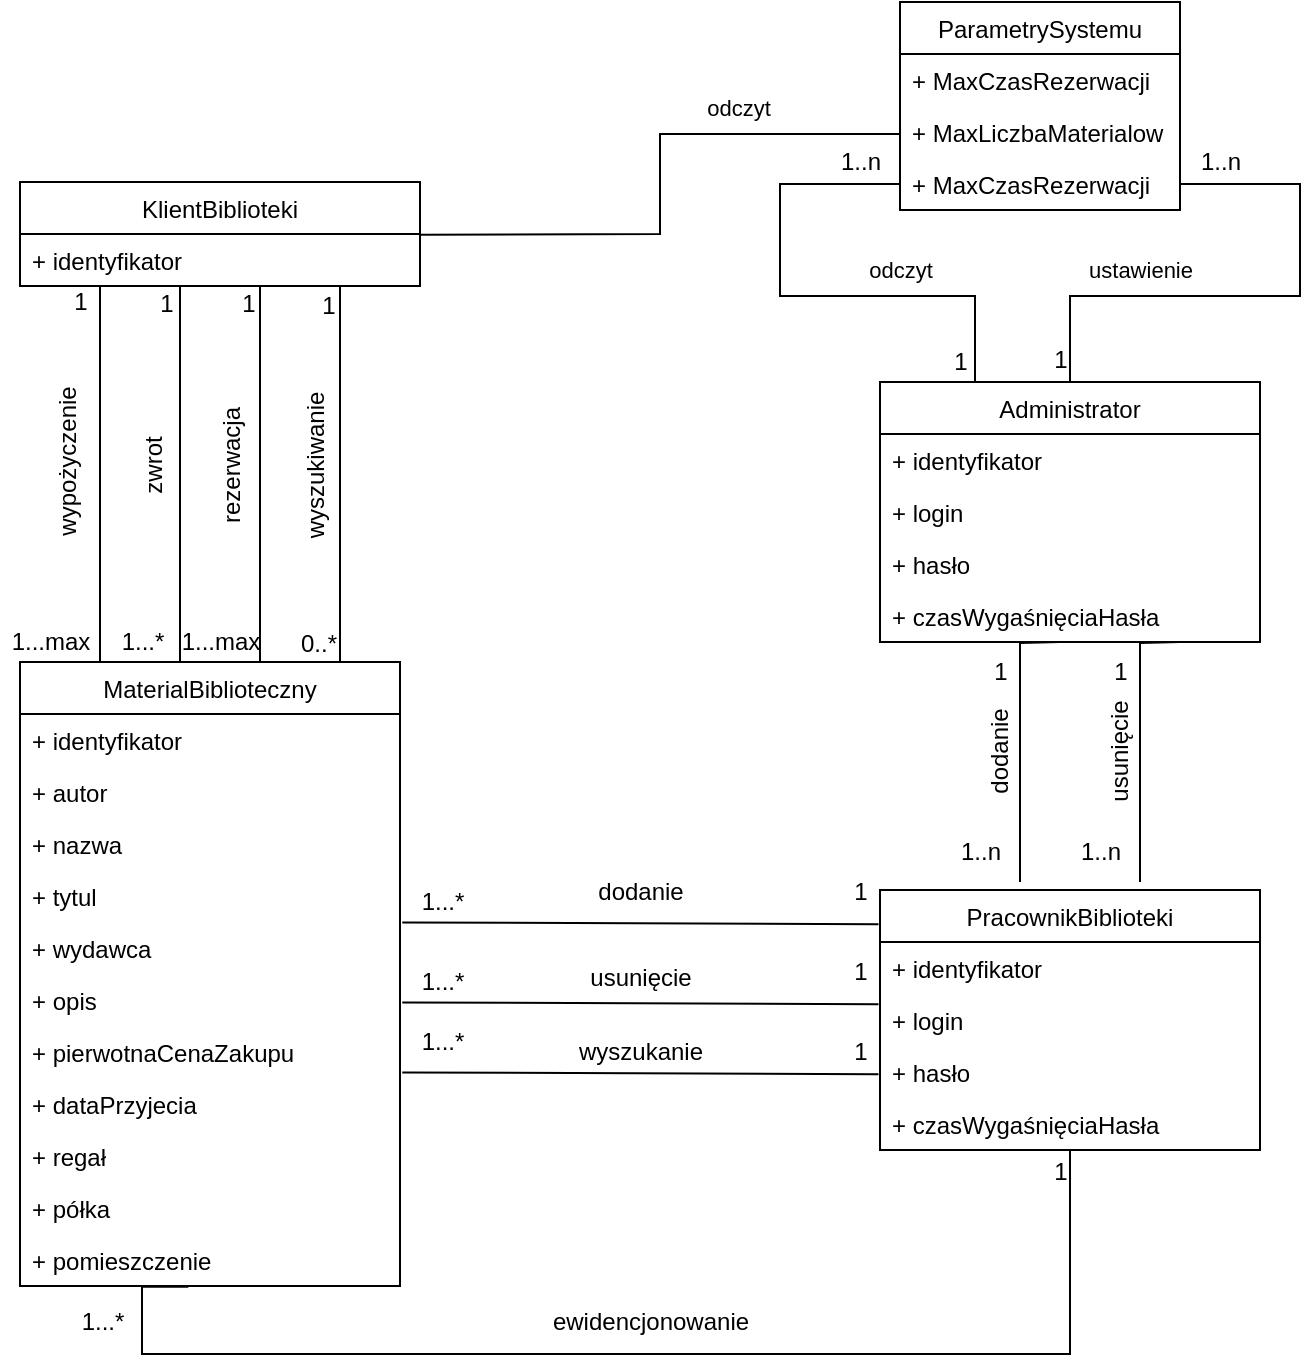 <mxfile version="16.2.7" type="github">
  <diagram id="C5RBs43oDa-KdzZeNtuy" name="Page-1">
    <mxGraphModel dx="466" dy="791" grid="1" gridSize="10" guides="1" tooltips="1" connect="1" arrows="1" fold="1" page="1" pageScale="1" pageWidth="827" pageHeight="1169" math="0" shadow="0">
      <root>
        <mxCell id="WIyWlLk6GJQsqaUBKTNV-0" />
        <mxCell id="WIyWlLk6GJQsqaUBKTNV-1" parent="WIyWlLk6GJQsqaUBKTNV-0" />
        <mxCell id="tpHpFu0G4SPRR7VRGRc9-76" style="edgeStyle=orthogonalEdgeStyle;rounded=0;orthogonalLoop=1;jettySize=auto;html=1;endArrow=none;endFill=0;" parent="WIyWlLk6GJQsqaUBKTNV-1" edge="1">
          <mxGeometry relative="1" as="geometry">
            <mxPoint x="580" y="630" as="targetPoint" />
            <mxPoint x="600" y="510" as="sourcePoint" />
          </mxGeometry>
        </mxCell>
        <mxCell id="nST3KtlWaswPqiklGV3U-14" value="" style="edgeStyle=orthogonalEdgeStyle;rounded=0;orthogonalLoop=1;jettySize=auto;html=1;endArrow=none;endFill=0;" edge="1" parent="WIyWlLk6GJQsqaUBKTNV-1" source="tpHpFu0G4SPRR7VRGRc9-11" target="tpHpFu0G4SPRR7VRGRc9-115">
          <mxGeometry relative="1" as="geometry">
            <Array as="points">
              <mxPoint x="605" y="337" />
              <mxPoint x="720" y="337" />
              <mxPoint x="720" y="281" />
            </Array>
          </mxGeometry>
        </mxCell>
        <mxCell id="nST3KtlWaswPqiklGV3U-21" style="edgeStyle=orthogonalEdgeStyle;rounded=0;orthogonalLoop=1;jettySize=auto;html=1;exitX=0.25;exitY=0;exitDx=0;exitDy=0;entryX=0;entryY=0.5;entryDx=0;entryDy=0;endArrow=none;endFill=0;" edge="1" parent="WIyWlLk6GJQsqaUBKTNV-1" source="tpHpFu0G4SPRR7VRGRc9-11" target="tpHpFu0G4SPRR7VRGRc9-115">
          <mxGeometry relative="1" as="geometry">
            <Array as="points">
              <mxPoint x="558" y="337" />
              <mxPoint x="460" y="337" />
              <mxPoint x="460" y="281" />
            </Array>
          </mxGeometry>
        </mxCell>
        <mxCell id="tpHpFu0G4SPRR7VRGRc9-11" value="Administrator" style="swimlane;fontStyle=0;childLayout=stackLayout;horizontal=1;startSize=26;fillColor=none;horizontalStack=0;resizeParent=1;resizeParentMax=0;resizeLast=0;collapsible=1;marginBottom=0;" parent="WIyWlLk6GJQsqaUBKTNV-1" vertex="1">
          <mxGeometry x="510" y="380" width="190" height="130" as="geometry" />
        </mxCell>
        <mxCell id="tpHpFu0G4SPRR7VRGRc9-85" value="+ identyfikator" style="text;strokeColor=none;fillColor=none;align=left;verticalAlign=top;spacingLeft=4;spacingRight=4;overflow=hidden;rotatable=0;points=[[0,0.5],[1,0.5]];portConstraint=eastwest;" parent="tpHpFu0G4SPRR7VRGRc9-11" vertex="1">
          <mxGeometry y="26" width="190" height="26" as="geometry" />
        </mxCell>
        <mxCell id="tpHpFu0G4SPRR7VRGRc9-118" value="+ login" style="text;strokeColor=none;fillColor=none;align=left;verticalAlign=top;spacingLeft=4;spacingRight=4;overflow=hidden;rotatable=0;points=[[0,0.5],[1,0.5]];portConstraint=eastwest;" parent="tpHpFu0G4SPRR7VRGRc9-11" vertex="1">
          <mxGeometry y="52" width="190" height="26" as="geometry" />
        </mxCell>
        <mxCell id="tpHpFu0G4SPRR7VRGRc9-119" value="+ hasło" style="text;strokeColor=none;fillColor=none;align=left;verticalAlign=top;spacingLeft=4;spacingRight=4;overflow=hidden;rotatable=0;points=[[0,0.5],[1,0.5]];portConstraint=eastwest;" parent="tpHpFu0G4SPRR7VRGRc9-11" vertex="1">
          <mxGeometry y="78" width="190" height="26" as="geometry" />
        </mxCell>
        <mxCell id="tpHpFu0G4SPRR7VRGRc9-121" value="+ czasWygaśnięciaHasła" style="text;strokeColor=none;fillColor=none;align=left;verticalAlign=top;spacingLeft=4;spacingRight=4;overflow=hidden;rotatable=0;points=[[0,0.5],[1,0.5]];portConstraint=eastwest;" parent="tpHpFu0G4SPRR7VRGRc9-11" vertex="1">
          <mxGeometry y="104" width="190" height="26" as="geometry" />
        </mxCell>
        <mxCell id="tpHpFu0G4SPRR7VRGRc9-15" value="KlientBiblioteki" style="swimlane;fontStyle=0;childLayout=stackLayout;horizontal=1;startSize=26;fillColor=none;horizontalStack=0;resizeParent=1;resizeParentMax=0;resizeLast=0;collapsible=1;marginBottom=0;" parent="WIyWlLk6GJQsqaUBKTNV-1" vertex="1">
          <mxGeometry x="80" y="280" width="200" height="52" as="geometry" />
        </mxCell>
        <mxCell id="tpHpFu0G4SPRR7VRGRc9-86" value="+ identyfikator" style="text;strokeColor=none;fillColor=none;align=left;verticalAlign=top;spacingLeft=4;spacingRight=4;overflow=hidden;rotatable=0;points=[[0,0.5],[1,0.5]];portConstraint=eastwest;" parent="tpHpFu0G4SPRR7VRGRc9-15" vertex="1">
          <mxGeometry y="26" width="200" height="26" as="geometry" />
        </mxCell>
        <mxCell id="tpHpFu0G4SPRR7VRGRc9-73" style="edgeStyle=orthogonalEdgeStyle;rounded=0;orthogonalLoop=1;jettySize=auto;html=1;endArrow=none;endFill=0;" parent="tpHpFu0G4SPRR7VRGRc9-15" source="tpHpFu0G4SPRR7VRGRc9-15" target="tpHpFu0G4SPRR7VRGRc9-86" edge="1">
          <mxGeometry relative="1" as="geometry">
            <Array as="points">
              <mxPoint x="40" y="240" />
              <mxPoint x="80" y="240" />
            </Array>
          </mxGeometry>
        </mxCell>
        <mxCell id="tpHpFu0G4SPRR7VRGRc9-72" style="edgeStyle=orthogonalEdgeStyle;rounded=0;orthogonalLoop=1;jettySize=auto;html=1;endArrow=none;endFill=0;entryX=0.443;entryY=1.013;entryDx=0;entryDy=0;entryPerimeter=0;" parent="WIyWlLk6GJQsqaUBKTNV-1" source="tpHpFu0G4SPRR7VRGRc9-19" target="tpHpFu0G4SPRR7VRGRc9-109" edge="1">
          <mxGeometry relative="1" as="geometry">
            <mxPoint x="141" y="820" as="targetPoint" />
            <Array as="points">
              <mxPoint x="141" y="866" />
              <mxPoint x="141" y="832" />
            </Array>
          </mxGeometry>
        </mxCell>
        <mxCell id="tpHpFu0G4SPRR7VRGRc9-19" value="PracownikBiblioteki" style="swimlane;fontStyle=0;childLayout=stackLayout;horizontal=1;startSize=26;fillColor=none;horizontalStack=0;resizeParent=1;resizeParentMax=0;resizeLast=0;collapsible=1;marginBottom=0;" parent="WIyWlLk6GJQsqaUBKTNV-1" vertex="1">
          <mxGeometry x="510" y="634" width="190" height="130" as="geometry" />
        </mxCell>
        <mxCell id="tpHpFu0G4SPRR7VRGRc9-84" value="+ identyfikator" style="text;strokeColor=none;fillColor=none;align=left;verticalAlign=top;spacingLeft=4;spacingRight=4;overflow=hidden;rotatable=0;points=[[0,0.5],[1,0.5]];portConstraint=eastwest;" parent="tpHpFu0G4SPRR7VRGRc9-19" vertex="1">
          <mxGeometry y="26" width="190" height="26" as="geometry" />
        </mxCell>
        <mxCell id="tpHpFu0G4SPRR7VRGRc9-116" value="+ login" style="text;strokeColor=none;fillColor=none;align=left;verticalAlign=top;spacingLeft=4;spacingRight=4;overflow=hidden;rotatable=0;points=[[0,0.5],[1,0.5]];portConstraint=eastwest;" parent="tpHpFu0G4SPRR7VRGRc9-19" vertex="1">
          <mxGeometry y="52" width="190" height="26" as="geometry" />
        </mxCell>
        <mxCell id="tpHpFu0G4SPRR7VRGRc9-117" value="+ hasło" style="text;strokeColor=none;fillColor=none;align=left;verticalAlign=top;spacingLeft=4;spacingRight=4;overflow=hidden;rotatable=0;points=[[0,0.5],[1,0.5]];portConstraint=eastwest;" parent="tpHpFu0G4SPRR7VRGRc9-19" vertex="1">
          <mxGeometry y="78" width="190" height="26" as="geometry" />
        </mxCell>
        <mxCell id="tpHpFu0G4SPRR7VRGRc9-122" value="+ czasWygaśnięciaHasła" style="text;strokeColor=none;fillColor=none;align=left;verticalAlign=top;spacingLeft=4;spacingRight=4;overflow=hidden;rotatable=0;points=[[0,0.5],[1,0.5]];portConstraint=eastwest;" parent="tpHpFu0G4SPRR7VRGRc9-19" vertex="1">
          <mxGeometry y="104" width="190" height="26" as="geometry" />
        </mxCell>
        <mxCell id="tpHpFu0G4SPRR7VRGRc9-43" value="MaterialBiblioteczny" style="swimlane;fontStyle=0;childLayout=stackLayout;horizontal=1;startSize=26;fillColor=none;horizontalStack=0;resizeParent=1;resizeParentMax=0;resizeLast=0;collapsible=1;marginBottom=0;" parent="WIyWlLk6GJQsqaUBKTNV-1" vertex="1">
          <mxGeometry x="80" y="520" width="190" height="312" as="geometry" />
        </mxCell>
        <mxCell id="tpHpFu0G4SPRR7VRGRc9-87" value="+ identyfikator" style="text;strokeColor=none;fillColor=none;align=left;verticalAlign=top;spacingLeft=4;spacingRight=4;overflow=hidden;rotatable=0;points=[[0,0.5],[1,0.5]];portConstraint=eastwest;" parent="tpHpFu0G4SPRR7VRGRc9-43" vertex="1">
          <mxGeometry y="26" width="190" height="26" as="geometry" />
        </mxCell>
        <mxCell id="tpHpFu0G4SPRR7VRGRc9-44" value="+ autor" style="text;strokeColor=none;fillColor=none;align=left;verticalAlign=top;spacingLeft=4;spacingRight=4;overflow=hidden;rotatable=0;points=[[0,0.5],[1,0.5]];portConstraint=eastwest;" parent="tpHpFu0G4SPRR7VRGRc9-43" vertex="1">
          <mxGeometry y="52" width="190" height="26" as="geometry" />
        </mxCell>
        <mxCell id="tpHpFu0G4SPRR7VRGRc9-45" value="+ nazwa" style="text;strokeColor=none;fillColor=none;align=left;verticalAlign=top;spacingLeft=4;spacingRight=4;overflow=hidden;rotatable=0;points=[[0,0.5],[1,0.5]];portConstraint=eastwest;" parent="tpHpFu0G4SPRR7VRGRc9-43" vertex="1">
          <mxGeometry y="78" width="190" height="26" as="geometry" />
        </mxCell>
        <mxCell id="tpHpFu0G4SPRR7VRGRc9-46" value="+ tytul" style="text;strokeColor=none;fillColor=none;align=left;verticalAlign=top;spacingLeft=4;spacingRight=4;overflow=hidden;rotatable=0;points=[[0,0.5],[1,0.5]];portConstraint=eastwest;" parent="tpHpFu0G4SPRR7VRGRc9-43" vertex="1">
          <mxGeometry y="104" width="190" height="26" as="geometry" />
        </mxCell>
        <mxCell id="tpHpFu0G4SPRR7VRGRc9-48" value="+ wydawca" style="text;strokeColor=none;fillColor=none;align=left;verticalAlign=top;spacingLeft=4;spacingRight=4;overflow=hidden;rotatable=0;points=[[0,0.5],[1,0.5]];portConstraint=eastwest;" parent="tpHpFu0G4SPRR7VRGRc9-43" vertex="1">
          <mxGeometry y="130" width="190" height="26" as="geometry" />
        </mxCell>
        <mxCell id="tpHpFu0G4SPRR7VRGRc9-49" value="+ opis" style="text;strokeColor=none;fillColor=none;align=left;verticalAlign=top;spacingLeft=4;spacingRight=4;overflow=hidden;rotatable=0;points=[[0,0.5],[1,0.5]];portConstraint=eastwest;" parent="tpHpFu0G4SPRR7VRGRc9-43" vertex="1">
          <mxGeometry y="156" width="190" height="26" as="geometry" />
        </mxCell>
        <mxCell id="tpHpFu0G4SPRR7VRGRc9-50" value="+ pierwotnaCenaZakupu" style="text;strokeColor=none;fillColor=none;align=left;verticalAlign=top;spacingLeft=4;spacingRight=4;overflow=hidden;rotatable=0;points=[[0,0.5],[1,0.5]];portConstraint=eastwest;" parent="tpHpFu0G4SPRR7VRGRc9-43" vertex="1">
          <mxGeometry y="182" width="190" height="26" as="geometry" />
        </mxCell>
        <mxCell id="tpHpFu0G4SPRR7VRGRc9-105" value="+ dataPrzyjecia" style="text;strokeColor=none;fillColor=none;align=left;verticalAlign=top;spacingLeft=4;spacingRight=4;overflow=hidden;rotatable=0;points=[[0,0.5],[1,0.5]];portConstraint=eastwest;" parent="tpHpFu0G4SPRR7VRGRc9-43" vertex="1">
          <mxGeometry y="208" width="190" height="26" as="geometry" />
        </mxCell>
        <mxCell id="tpHpFu0G4SPRR7VRGRc9-106" value="+ regał" style="text;strokeColor=none;fillColor=none;align=left;verticalAlign=top;spacingLeft=4;spacingRight=4;overflow=hidden;rotatable=0;points=[[0,0.5],[1,0.5]];portConstraint=eastwest;" parent="tpHpFu0G4SPRR7VRGRc9-43" vertex="1">
          <mxGeometry y="234" width="190" height="26" as="geometry" />
        </mxCell>
        <mxCell id="tpHpFu0G4SPRR7VRGRc9-108" value="+ półka" style="text;strokeColor=none;fillColor=none;align=left;verticalAlign=top;spacingLeft=4;spacingRight=4;overflow=hidden;rotatable=0;points=[[0,0.5],[1,0.5]];portConstraint=eastwest;" parent="tpHpFu0G4SPRR7VRGRc9-43" vertex="1">
          <mxGeometry y="260" width="190" height="26" as="geometry" />
        </mxCell>
        <mxCell id="tpHpFu0G4SPRR7VRGRc9-109" value="+ pomieszczenie" style="text;strokeColor=none;fillColor=none;align=left;verticalAlign=top;spacingLeft=4;spacingRight=4;overflow=hidden;rotatable=0;points=[[0,0.5],[1,0.5]];portConstraint=eastwest;" parent="tpHpFu0G4SPRR7VRGRc9-43" vertex="1">
          <mxGeometry y="286" width="190" height="26" as="geometry" />
        </mxCell>
        <mxCell id="tpHpFu0G4SPRR7VRGRc9-101" value="wypożyczenie" style="text;html=1;align=center;verticalAlign=middle;resizable=0;points=[];autosize=1;strokeColor=none;fillColor=none;rotation=-90;container=1;" parent="WIyWlLk6GJQsqaUBKTNV-1" vertex="1">
          <mxGeometry x="59" y="410" width="90" height="20" as="geometry" />
        </mxCell>
        <mxCell id="tpHpFu0G4SPRR7VRGRc9-111" value="zwrot" style="text;html=1;align=center;verticalAlign=middle;resizable=0;points=[];autosize=1;strokeColor=none;fillColor=none;rotation=-90;container=1;" parent="WIyWlLk6GJQsqaUBKTNV-1" vertex="1">
          <mxGeometry x="127" y="412" width="40" height="20" as="geometry" />
        </mxCell>
        <mxCell id="tpHpFu0G4SPRR7VRGRc9-112" value="ParametrySystemu" style="swimlane;fontStyle=0;childLayout=stackLayout;horizontal=1;startSize=26;fillColor=none;horizontalStack=0;resizeParent=1;resizeParentMax=0;resizeLast=0;collapsible=1;marginBottom=0;" parent="WIyWlLk6GJQsqaUBKTNV-1" vertex="1">
          <mxGeometry x="520" y="190" width="140" height="104" as="geometry" />
        </mxCell>
        <mxCell id="tpHpFu0G4SPRR7VRGRc9-113" value="+ MaxCzasRezerwacji" style="text;strokeColor=none;fillColor=none;align=left;verticalAlign=top;spacingLeft=4;spacingRight=4;overflow=hidden;rotatable=0;points=[[0,0.5],[1,0.5]];portConstraint=eastwest;" parent="tpHpFu0G4SPRR7VRGRc9-112" vertex="1">
          <mxGeometry y="26" width="140" height="26" as="geometry" />
        </mxCell>
        <mxCell id="tpHpFu0G4SPRR7VRGRc9-125" value="+ MaxLiczbaMaterialow" style="text;strokeColor=none;fillColor=none;align=left;verticalAlign=top;spacingLeft=4;spacingRight=4;overflow=hidden;rotatable=0;points=[[0,0.5],[1,0.5]];portConstraint=eastwest;" parent="tpHpFu0G4SPRR7VRGRc9-112" vertex="1">
          <mxGeometry y="52" width="140" height="26" as="geometry" />
        </mxCell>
        <mxCell id="tpHpFu0G4SPRR7VRGRc9-115" value="+ MaxCzasRezerwacji" style="text;strokeColor=none;fillColor=none;align=left;verticalAlign=top;spacingLeft=4;spacingRight=4;overflow=hidden;rotatable=0;points=[[0,0.5],[1,0.5]];portConstraint=eastwest;" parent="tpHpFu0G4SPRR7VRGRc9-112" vertex="1">
          <mxGeometry y="78" width="140" height="26" as="geometry" />
        </mxCell>
        <mxCell id="nST3KtlWaswPqiklGV3U-0" style="edgeStyle=orthogonalEdgeStyle;rounded=0;orthogonalLoop=1;jettySize=auto;html=1;endArrow=none;endFill=0;" edge="1" parent="WIyWlLk6GJQsqaUBKTNV-1">
          <mxGeometry relative="1" as="geometry">
            <Array as="points">
              <mxPoint x="200" y="332" />
              <mxPoint x="200" y="520" />
              <mxPoint x="240" y="520" />
              <mxPoint x="240" y="332" />
            </Array>
            <mxPoint x="190" y="332" as="sourcePoint" />
            <mxPoint x="230" y="332" as="targetPoint" />
          </mxGeometry>
        </mxCell>
        <mxCell id="nST3KtlWaswPqiklGV3U-1" value="wyszukiwanie" style="text;html=1;align=center;verticalAlign=middle;resizable=0;points=[];autosize=1;strokeColor=none;fillColor=none;rotation=-90;container=1;" vertex="1" parent="WIyWlLk6GJQsqaUBKTNV-1">
          <mxGeometry x="183" y="412" width="90" height="20" as="geometry" />
        </mxCell>
        <mxCell id="nST3KtlWaswPqiklGV3U-2" value="rezerwacja" style="text;html=1;align=center;verticalAlign=middle;resizable=0;points=[];autosize=1;strokeColor=none;fillColor=none;rotation=-90;" vertex="1" parent="WIyWlLk6GJQsqaUBKTNV-1">
          <mxGeometry x="151" y="412" width="70" height="20" as="geometry" />
        </mxCell>
        <mxCell id="nST3KtlWaswPqiklGV3U-3" value="1" style="text;html=1;align=center;verticalAlign=middle;resizable=0;points=[];autosize=1;strokeColor=none;fillColor=none;" vertex="1" parent="WIyWlLk6GJQsqaUBKTNV-1">
          <mxGeometry x="100" y="330" width="20" height="20" as="geometry" />
        </mxCell>
        <mxCell id="nST3KtlWaswPqiklGV3U-4" value="1" style="text;html=1;align=center;verticalAlign=middle;resizable=0;points=[];autosize=1;strokeColor=none;fillColor=none;" vertex="1" parent="WIyWlLk6GJQsqaUBKTNV-1">
          <mxGeometry x="143" y="331" width="20" height="20" as="geometry" />
        </mxCell>
        <mxCell id="nST3KtlWaswPqiklGV3U-5" value="1" style="text;html=1;align=center;verticalAlign=middle;resizable=0;points=[];autosize=1;strokeColor=none;fillColor=none;" vertex="1" parent="WIyWlLk6GJQsqaUBKTNV-1">
          <mxGeometry x="184" y="331" width="20" height="20" as="geometry" />
        </mxCell>
        <mxCell id="nST3KtlWaswPqiklGV3U-6" value="1" style="text;html=1;align=center;verticalAlign=middle;resizable=0;points=[];autosize=1;strokeColor=none;fillColor=none;" vertex="1" parent="WIyWlLk6GJQsqaUBKTNV-1">
          <mxGeometry x="224" y="332" width="20" height="20" as="geometry" />
        </mxCell>
        <mxCell id="nST3KtlWaswPqiklGV3U-7" value="1...max" style="text;html=1;align=center;verticalAlign=middle;resizable=0;points=[];autosize=1;strokeColor=none;fillColor=none;" vertex="1" parent="WIyWlLk6GJQsqaUBKTNV-1">
          <mxGeometry x="70" y="500" width="50" height="20" as="geometry" />
        </mxCell>
        <mxCell id="nST3KtlWaswPqiklGV3U-8" value="1...*" style="text;html=1;align=center;verticalAlign=middle;resizable=0;points=[];autosize=1;strokeColor=none;fillColor=none;" vertex="1" parent="WIyWlLk6GJQsqaUBKTNV-1">
          <mxGeometry x="121" y="500" width="40" height="20" as="geometry" />
        </mxCell>
        <mxCell id="nST3KtlWaswPqiklGV3U-9" value="1...max" style="text;html=1;align=center;verticalAlign=middle;resizable=0;points=[];autosize=1;strokeColor=none;fillColor=none;" vertex="1" parent="WIyWlLk6GJQsqaUBKTNV-1">
          <mxGeometry x="155" y="500" width="50" height="20" as="geometry" />
        </mxCell>
        <mxCell id="nST3KtlWaswPqiklGV3U-10" value="0..*" style="text;html=1;align=center;verticalAlign=middle;resizable=0;points=[];autosize=1;strokeColor=none;fillColor=none;" vertex="1" parent="WIyWlLk6GJQsqaUBKTNV-1">
          <mxGeometry x="214" y="501" width="30" height="20" as="geometry" />
        </mxCell>
        <mxCell id="nST3KtlWaswPqiklGV3U-11" value="" style="endArrow=none;html=1;rounded=0;exitX=0.998;exitY=-0.023;exitDx=0;exitDy=0;exitPerimeter=0;entryX=0;entryY=0.5;entryDx=0;entryDy=0;" edge="1" parent="WIyWlLk6GJQsqaUBKTNV-1">
          <mxGeometry width="50" height="50" relative="1" as="geometry">
            <mxPoint x="279.6" y="306.402" as="sourcePoint" />
            <mxPoint x="520" y="256" as="targetPoint" />
            <Array as="points">
              <mxPoint x="400" y="306" />
              <mxPoint x="400" y="256" />
            </Array>
          </mxGeometry>
        </mxCell>
        <mxCell id="nST3KtlWaswPqiklGV3U-12" value="odczyt" style="edgeLabel;html=1;align=center;verticalAlign=middle;resizable=0;points=[];rotation=0;" vertex="1" connectable="0" parent="nST3KtlWaswPqiklGV3U-11">
          <mxGeometry x="-0.328" y="-1" relative="1" as="geometry">
            <mxPoint x="62" y="-64" as="offset" />
          </mxGeometry>
        </mxCell>
        <mxCell id="nST3KtlWaswPqiklGV3U-15" value="ustawienie" style="edgeLabel;html=1;align=center;verticalAlign=middle;resizable=0;points=[];rotation=0;" vertex="1" connectable="0" parent="WIyWlLk6GJQsqaUBKTNV-1">
          <mxGeometry x="640.003" y="324.005" as="geometry" />
        </mxCell>
        <mxCell id="nST3KtlWaswPqiklGV3U-22" value="odczyt" style="edgeLabel;html=1;align=center;verticalAlign=middle;resizable=0;points=[];rotation=0;" vertex="1" connectable="0" parent="WIyWlLk6GJQsqaUBKTNV-1">
          <mxGeometry x="520.003" y="324.005" as="geometry" />
        </mxCell>
        <mxCell id="nST3KtlWaswPqiklGV3U-23" value="1" style="text;html=1;align=center;verticalAlign=middle;resizable=0;points=[];autosize=1;strokeColor=none;fillColor=none;" vertex="1" parent="WIyWlLk6GJQsqaUBKTNV-1">
          <mxGeometry x="540" y="360" width="20" height="20" as="geometry" />
        </mxCell>
        <mxCell id="nST3KtlWaswPqiklGV3U-24" value="1" style="text;html=1;align=center;verticalAlign=middle;resizable=0;points=[];autosize=1;strokeColor=none;fillColor=none;" vertex="1" parent="WIyWlLk6GJQsqaUBKTNV-1">
          <mxGeometry x="590" y="359" width="20" height="20" as="geometry" />
        </mxCell>
        <mxCell id="nST3KtlWaswPqiklGV3U-26" value="1..n" style="text;html=1;align=center;verticalAlign=middle;resizable=0;points=[];autosize=1;strokeColor=none;fillColor=none;" vertex="1" parent="WIyWlLk6GJQsqaUBKTNV-1">
          <mxGeometry x="480" y="260" width="40" height="20" as="geometry" />
        </mxCell>
        <mxCell id="nST3KtlWaswPqiklGV3U-27" value="1..n" style="text;html=1;align=center;verticalAlign=middle;resizable=0;points=[];autosize=1;strokeColor=none;fillColor=none;" vertex="1" parent="WIyWlLk6GJQsqaUBKTNV-1">
          <mxGeometry x="660" y="260" width="40" height="20" as="geometry" />
        </mxCell>
        <mxCell id="nST3KtlWaswPqiklGV3U-28" style="edgeStyle=orthogonalEdgeStyle;rounded=0;orthogonalLoop=1;jettySize=auto;html=1;endArrow=none;endFill=0;" edge="1" parent="WIyWlLk6GJQsqaUBKTNV-1">
          <mxGeometry relative="1" as="geometry">
            <mxPoint x="640" y="630" as="targetPoint" />
            <mxPoint x="660" y="510" as="sourcePoint" />
          </mxGeometry>
        </mxCell>
        <mxCell id="nST3KtlWaswPqiklGV3U-29" value="1" style="text;html=1;align=center;verticalAlign=middle;resizable=0;points=[];autosize=1;strokeColor=none;fillColor=none;" vertex="1" parent="WIyWlLk6GJQsqaUBKTNV-1">
          <mxGeometry x="560" y="515" width="20" height="20" as="geometry" />
        </mxCell>
        <mxCell id="nST3KtlWaswPqiklGV3U-30" value="1" style="text;html=1;align=center;verticalAlign=middle;resizable=0;points=[];autosize=1;strokeColor=none;fillColor=none;" vertex="1" parent="WIyWlLk6GJQsqaUBKTNV-1">
          <mxGeometry x="620" y="515" width="20" height="20" as="geometry" />
        </mxCell>
        <mxCell id="nST3KtlWaswPqiklGV3U-31" value="1..n" style="text;html=1;align=center;verticalAlign=middle;resizable=0;points=[];autosize=1;strokeColor=none;fillColor=none;" vertex="1" parent="WIyWlLk6GJQsqaUBKTNV-1">
          <mxGeometry x="600" y="605" width="40" height="20" as="geometry" />
        </mxCell>
        <mxCell id="nST3KtlWaswPqiklGV3U-32" value="1..n" style="text;html=1;align=center;verticalAlign=middle;resizable=0;points=[];autosize=1;strokeColor=none;fillColor=none;" vertex="1" parent="WIyWlLk6GJQsqaUBKTNV-1">
          <mxGeometry x="540" y="605" width="40" height="20" as="geometry" />
        </mxCell>
        <mxCell id="nST3KtlWaswPqiklGV3U-41" value="" style="endArrow=none;html=1;rounded=0;exitX=1.006;exitY=0.008;exitDx=0;exitDy=0;exitPerimeter=0;entryX=-0.004;entryY=0.132;entryDx=0;entryDy=0;entryPerimeter=0;" edge="1" parent="WIyWlLk6GJQsqaUBKTNV-1" source="tpHpFu0G4SPRR7VRGRc9-48" target="tpHpFu0G4SPRR7VRGRc9-19">
          <mxGeometry width="50" height="50" relative="1" as="geometry">
            <mxPoint x="420" y="650" as="sourcePoint" />
            <mxPoint x="470" y="600" as="targetPoint" />
          </mxGeometry>
        </mxCell>
        <mxCell id="nST3KtlWaswPqiklGV3U-46" value="" style="endArrow=none;html=1;rounded=0;exitX=1.006;exitY=0.008;exitDx=0;exitDy=0;exitPerimeter=0;entryX=-0.004;entryY=0.132;entryDx=0;entryDy=0;entryPerimeter=0;" edge="1" parent="WIyWlLk6GJQsqaUBKTNV-1">
          <mxGeometry width="50" height="50" relative="1" as="geometry">
            <mxPoint x="271.14" y="690.208" as="sourcePoint" />
            <mxPoint x="509.24" y="691.16" as="targetPoint" />
          </mxGeometry>
        </mxCell>
        <mxCell id="nST3KtlWaswPqiklGV3U-47" value="" style="endArrow=none;html=1;rounded=0;exitX=1.006;exitY=0.008;exitDx=0;exitDy=0;exitPerimeter=0;entryX=-0.004;entryY=0.132;entryDx=0;entryDy=0;entryPerimeter=0;" edge="1" parent="WIyWlLk6GJQsqaUBKTNV-1">
          <mxGeometry width="50" height="50" relative="1" as="geometry">
            <mxPoint x="271.14" y="725.208" as="sourcePoint" />
            <mxPoint x="509.24" y="726.16" as="targetPoint" />
          </mxGeometry>
        </mxCell>
        <mxCell id="nST3KtlWaswPqiklGV3U-48" value="1" style="text;html=1;align=center;verticalAlign=middle;resizable=0;points=[];autosize=1;strokeColor=none;fillColor=none;" vertex="1" parent="WIyWlLk6GJQsqaUBKTNV-1">
          <mxGeometry x="490" y="625" width="20" height="20" as="geometry" />
        </mxCell>
        <mxCell id="nST3KtlWaswPqiklGV3U-49" value="1" style="text;html=1;align=center;verticalAlign=middle;resizable=0;points=[];autosize=1;strokeColor=none;fillColor=none;" vertex="1" parent="WIyWlLk6GJQsqaUBKTNV-1">
          <mxGeometry x="490" y="665" width="20" height="20" as="geometry" />
        </mxCell>
        <mxCell id="nST3KtlWaswPqiklGV3U-50" value="1" style="text;html=1;align=center;verticalAlign=middle;resizable=0;points=[];autosize=1;strokeColor=none;fillColor=none;" vertex="1" parent="WIyWlLk6GJQsqaUBKTNV-1">
          <mxGeometry x="490" y="705" width="20" height="20" as="geometry" />
        </mxCell>
        <mxCell id="nST3KtlWaswPqiklGV3U-51" value="1" style="text;html=1;align=center;verticalAlign=middle;resizable=0;points=[];autosize=1;strokeColor=none;fillColor=none;" vertex="1" parent="WIyWlLk6GJQsqaUBKTNV-1">
          <mxGeometry x="590" y="765" width="20" height="20" as="geometry" />
        </mxCell>
        <mxCell id="nST3KtlWaswPqiklGV3U-52" value="dodanie" style="text;html=1;align=center;verticalAlign=middle;resizable=0;points=[];autosize=1;strokeColor=none;fillColor=none;" vertex="1" parent="WIyWlLk6GJQsqaUBKTNV-1">
          <mxGeometry x="360" y="625" width="60" height="20" as="geometry" />
        </mxCell>
        <mxCell id="nST3KtlWaswPqiklGV3U-54" value="usunięcie" style="text;html=1;align=center;verticalAlign=middle;resizable=0;points=[];autosize=1;strokeColor=none;fillColor=none;" vertex="1" parent="WIyWlLk6GJQsqaUBKTNV-1">
          <mxGeometry x="355" y="668" width="70" height="20" as="geometry" />
        </mxCell>
        <mxCell id="nST3KtlWaswPqiklGV3U-55" value="wyszukanie" style="text;html=1;align=center;verticalAlign=middle;resizable=0;points=[];autosize=1;strokeColor=none;fillColor=none;" vertex="1" parent="WIyWlLk6GJQsqaUBKTNV-1">
          <mxGeometry x="350" y="705" width="80" height="20" as="geometry" />
        </mxCell>
        <mxCell id="nST3KtlWaswPqiklGV3U-56" value="ewidencjonowanie" style="text;html=1;align=center;verticalAlign=middle;resizable=0;points=[];autosize=1;strokeColor=none;fillColor=none;" vertex="1" parent="WIyWlLk6GJQsqaUBKTNV-1">
          <mxGeometry x="340" y="840" width="110" height="20" as="geometry" />
        </mxCell>
        <mxCell id="nST3KtlWaswPqiklGV3U-57" value="1...*" style="text;html=1;align=center;verticalAlign=middle;resizable=0;points=[];autosize=1;strokeColor=none;fillColor=none;" vertex="1" parent="WIyWlLk6GJQsqaUBKTNV-1">
          <mxGeometry x="271" y="630" width="40" height="20" as="geometry" />
        </mxCell>
        <mxCell id="nST3KtlWaswPqiklGV3U-58" value="1...*" style="text;html=1;align=center;verticalAlign=middle;resizable=0;points=[];autosize=1;strokeColor=none;fillColor=none;" vertex="1" parent="WIyWlLk6GJQsqaUBKTNV-1">
          <mxGeometry x="271" y="670" width="40" height="20" as="geometry" />
        </mxCell>
        <mxCell id="nST3KtlWaswPqiklGV3U-59" value="1...*" style="text;html=1;align=center;verticalAlign=middle;resizable=0;points=[];autosize=1;strokeColor=none;fillColor=none;" vertex="1" parent="WIyWlLk6GJQsqaUBKTNV-1">
          <mxGeometry x="271" y="700" width="40" height="20" as="geometry" />
        </mxCell>
        <mxCell id="nST3KtlWaswPqiklGV3U-60" value="1...*" style="text;html=1;align=center;verticalAlign=middle;resizable=0;points=[];autosize=1;strokeColor=none;fillColor=none;" vertex="1" parent="WIyWlLk6GJQsqaUBKTNV-1">
          <mxGeometry x="101" y="840" width="40" height="20" as="geometry" />
        </mxCell>
        <mxCell id="nST3KtlWaswPqiklGV3U-65" value="dodanie" style="text;html=1;align=center;verticalAlign=middle;resizable=0;points=[];autosize=1;strokeColor=none;fillColor=none;rotation=-90;" vertex="1" parent="WIyWlLk6GJQsqaUBKTNV-1">
          <mxGeometry x="540" y="555" width="60" height="20" as="geometry" />
        </mxCell>
        <mxCell id="nST3KtlWaswPqiklGV3U-66" value="usunięcie" style="text;html=1;align=center;verticalAlign=middle;resizable=0;points=[];autosize=1;strokeColor=none;fillColor=none;rotation=-90;" vertex="1" parent="WIyWlLk6GJQsqaUBKTNV-1">
          <mxGeometry x="595" y="555" width="70" height="20" as="geometry" />
        </mxCell>
      </root>
    </mxGraphModel>
  </diagram>
</mxfile>
